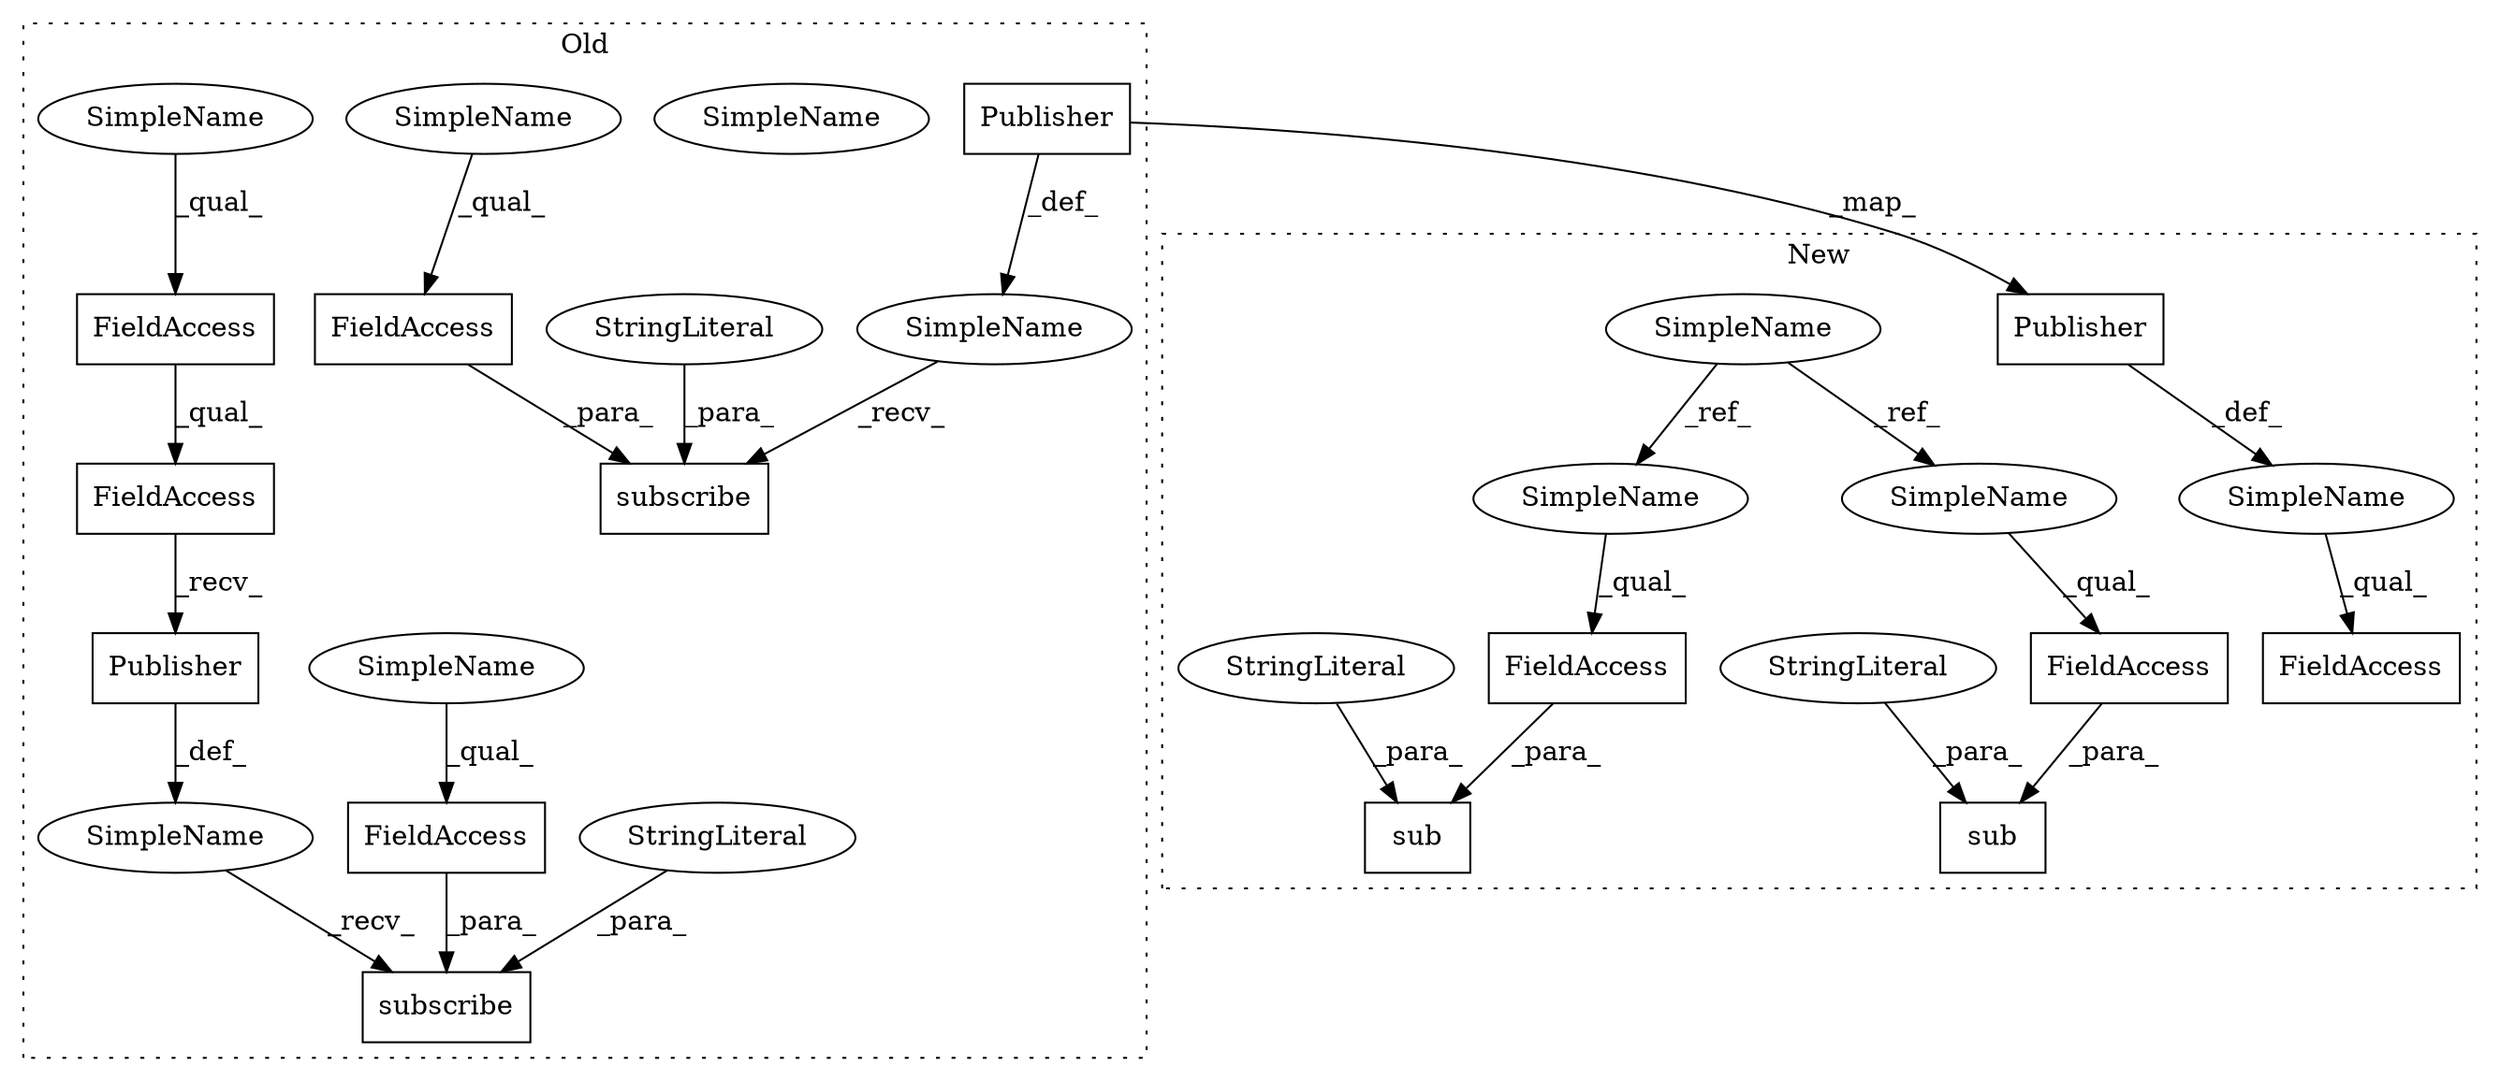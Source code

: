 digraph G {
subgraph cluster0 {
1 [label="Publisher" a="32" s="26072" l="11" shape="box"];
5 [label="subscribe" a="32" s="26084,26135" l="10,1" shape="box"];
6 [label="FieldAccess" a="22" s="26094" l="18" shape="box"];
7 [label="SimpleName" a="42" s="26094" l="4" shape="ellipse"];
11 [label="SimpleName" a="42" s="" l="" shape="ellipse"];
12 [label="StringLiteral" a="45" s="26113" l="22" shape="ellipse"];
14 [label="FieldAccess" a="22" s="25901" l="28" shape="box"];
15 [label="subscribe" a="32" s="25891,25959" l="10,1" shape="box"];
18 [label="SimpleName" a="42" s="" l="" shape="ellipse"];
19 [label="Publisher" a="32" s="25879" l="11" shape="box"];
20 [label="StringLiteral" a="45" s="25930" l="29" shape="ellipse"];
22 [label="FieldAccess" a="22" s="25865" l="13" shape="box"];
23 [label="FieldAccess" a="22" s="25865" l="6" shape="box"];
26 [label="SimpleName" a="42" s="26094" l="4" shape="ellipse"];
27 [label="SimpleName" a="42" s="25901" l="4" shape="ellipse"];
28 [label="SimpleName" a="42" s="25865" l="2" shape="ellipse"];
label = "Old";
style="dotted";
}
subgraph cluster1 {
2 [label="Publisher" a="32" s="23665" l="11" shape="box"];
3 [label="SimpleName" a="42" s="" l="" shape="ellipse"];
4 [label="FieldAccess" a="22" s="23651" l="35" shape="box"];
8 [label="SimpleName" a="42" s="23623" l="4" shape="ellipse"];
9 [label="FieldAccess" a="22" s="23747" l="23" shape="box"];
10 [label="sub" a="32" s="23743,23800" l="4,1" shape="box"];
13 [label="StringLiteral" a="45" s="23771" l="29" shape="ellipse"];
16 [label="FieldAccess" a="22" s="23696" l="17" shape="box"];
17 [label="sub" a="32" s="23692,23736" l="4,1" shape="box"];
21 [label="StringLiteral" a="45" s="23714" l="22" shape="ellipse"];
24 [label="SimpleName" a="42" s="23696" l="4" shape="ellipse"];
25 [label="SimpleName" a="42" s="23747" l="4" shape="ellipse"];
label = "New";
style="dotted";
}
1 -> 11 [label="_def_"];
1 -> 2 [label="_map_"];
2 -> 3 [label="_def_"];
3 -> 4 [label="_qual_"];
6 -> 5 [label="_para_"];
8 -> 25 [label="_ref_"];
8 -> 24 [label="_ref_"];
9 -> 10 [label="_para_"];
11 -> 5 [label="_recv_"];
12 -> 5 [label="_para_"];
13 -> 10 [label="_para_"];
14 -> 15 [label="_para_"];
16 -> 17 [label="_para_"];
18 -> 15 [label="_recv_"];
19 -> 18 [label="_def_"];
20 -> 15 [label="_para_"];
21 -> 17 [label="_para_"];
22 -> 19 [label="_recv_"];
23 -> 22 [label="_qual_"];
24 -> 16 [label="_qual_"];
25 -> 9 [label="_qual_"];
26 -> 6 [label="_qual_"];
27 -> 14 [label="_qual_"];
28 -> 23 [label="_qual_"];
}